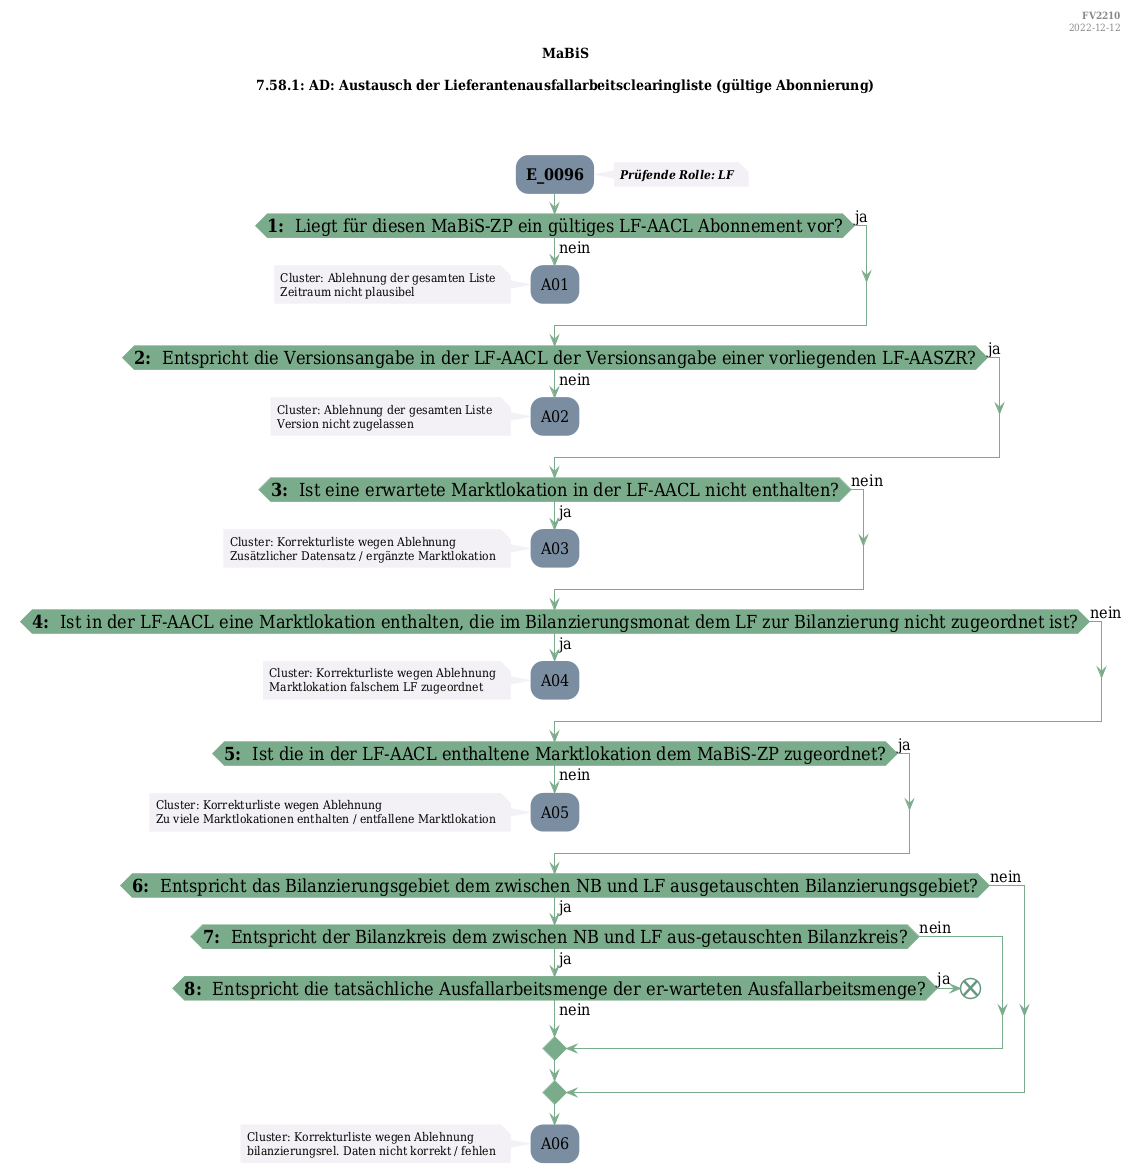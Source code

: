 @startuml
skinparam Shadowing false
skinparam NoteBorderColor #f3f1f6
skinparam NoteBackgroundColor #f3f1f6
skinparam NoteFontSize 12
skinparam ActivityBorderColor none
skinparam ActivityBackgroundColor #7a8da1
skinparam ActivityFontSize 16
skinparam ArrowColor #7aab8a
skinparam ArrowFontSize 16
skinparam ActivityDiamondBackgroundColor #7aab8a
skinparam ActivityDiamondBorderColor #7aab8a
skinparam ActivityDiamondFontSize 18
skinparam defaultFontName DejaVu Serif Condensed
skinparam ActivityEndColor #669580

header
<b>FV2210
2022-12-12
endheader

title
MaBiS

7.58.1: AD: Austausch der Lieferantenausfallarbeitsclearingliste (gültige Abonnierung)



end title
:<b>E_0096</b>;
note right
<b><i>Prüfende Rolle: LF
end note

if (<b>1: </b> Liegt für diesen MaBiS-ZP ein gültiges LF-AACL Abonnement vor?) then (ja)
else (nein)
    :A01;
    note left
        Cluster: Ablehnung der gesamten Liste
        Zeitraum nicht plausibel
    endnote
    kill;
endif
if (<b>2: </b> Entspricht die Versionsangabe in der LF-AACL der Versionsangabe einer vorliegenden LF-AASZR?) then (ja)
else (nein)
    :A02;
    note left
        Cluster: Ablehnung der gesamten Liste 
        Version nicht zugelassen
    endnote
    kill;
endif
if (<b>3: </b> Ist eine erwartete Marktlokation in der LF-AACL nicht enthalten?) then (ja)
    :A03;
    note left
        Cluster: Korrekturliste wegen Ablehnung
        Zusätzlicher Datensatz / ergänzte Marktlokation
    endnote
    kill;
else (nein)
endif
if (<b>4: </b> Ist in der LF-AACL eine Marktlokation enthalten, die im Bilanzierungsmonat dem LF zur Bilanzierung nicht zugeordnet ist?) then (ja)
    :A04;
    note left
        Cluster: Korrekturliste wegen Ablehnung
        Marktlokation falschem LF zugeordnet
    endnote
    kill;
else (nein)
endif
if (<b>5: </b> Ist die in der LF-AACL enthaltene Marktlokation dem MaBiS-ZP zugeordnet?) then (ja)
else (nein)
    :A05;
    note left
        Cluster: Korrekturliste wegen Ablehnung
        Zu viele Marktlokationen enthalten / entfallene Marktlokation
    endnote
    kill;
endif
if (<b>6: </b> Entspricht das Bilanzierungsgebiet dem zwischen NB und LF ausgetauschten Bilanzierungsgebiet?) then (ja)
    if (<b>7: </b> Entspricht der Bilanzkreis dem zwischen NB und LF aus-getauschten Bilanzkreis?) then (ja)
        if (<b>8: </b> Entspricht die tatsächliche Ausfallarbeitsmenge der er-warteten Ausfallarbeitsmenge?) then (ja)
            end
        else (nein)
        endif
    else (nein)
    endif
else (nein)
endif
:A06;
note left
    Cluster: Korrekturliste wegen Ablehnung
    bilanzierungsrel. Daten nicht korrekt / fehlen
endnote
kill;

@enduml
